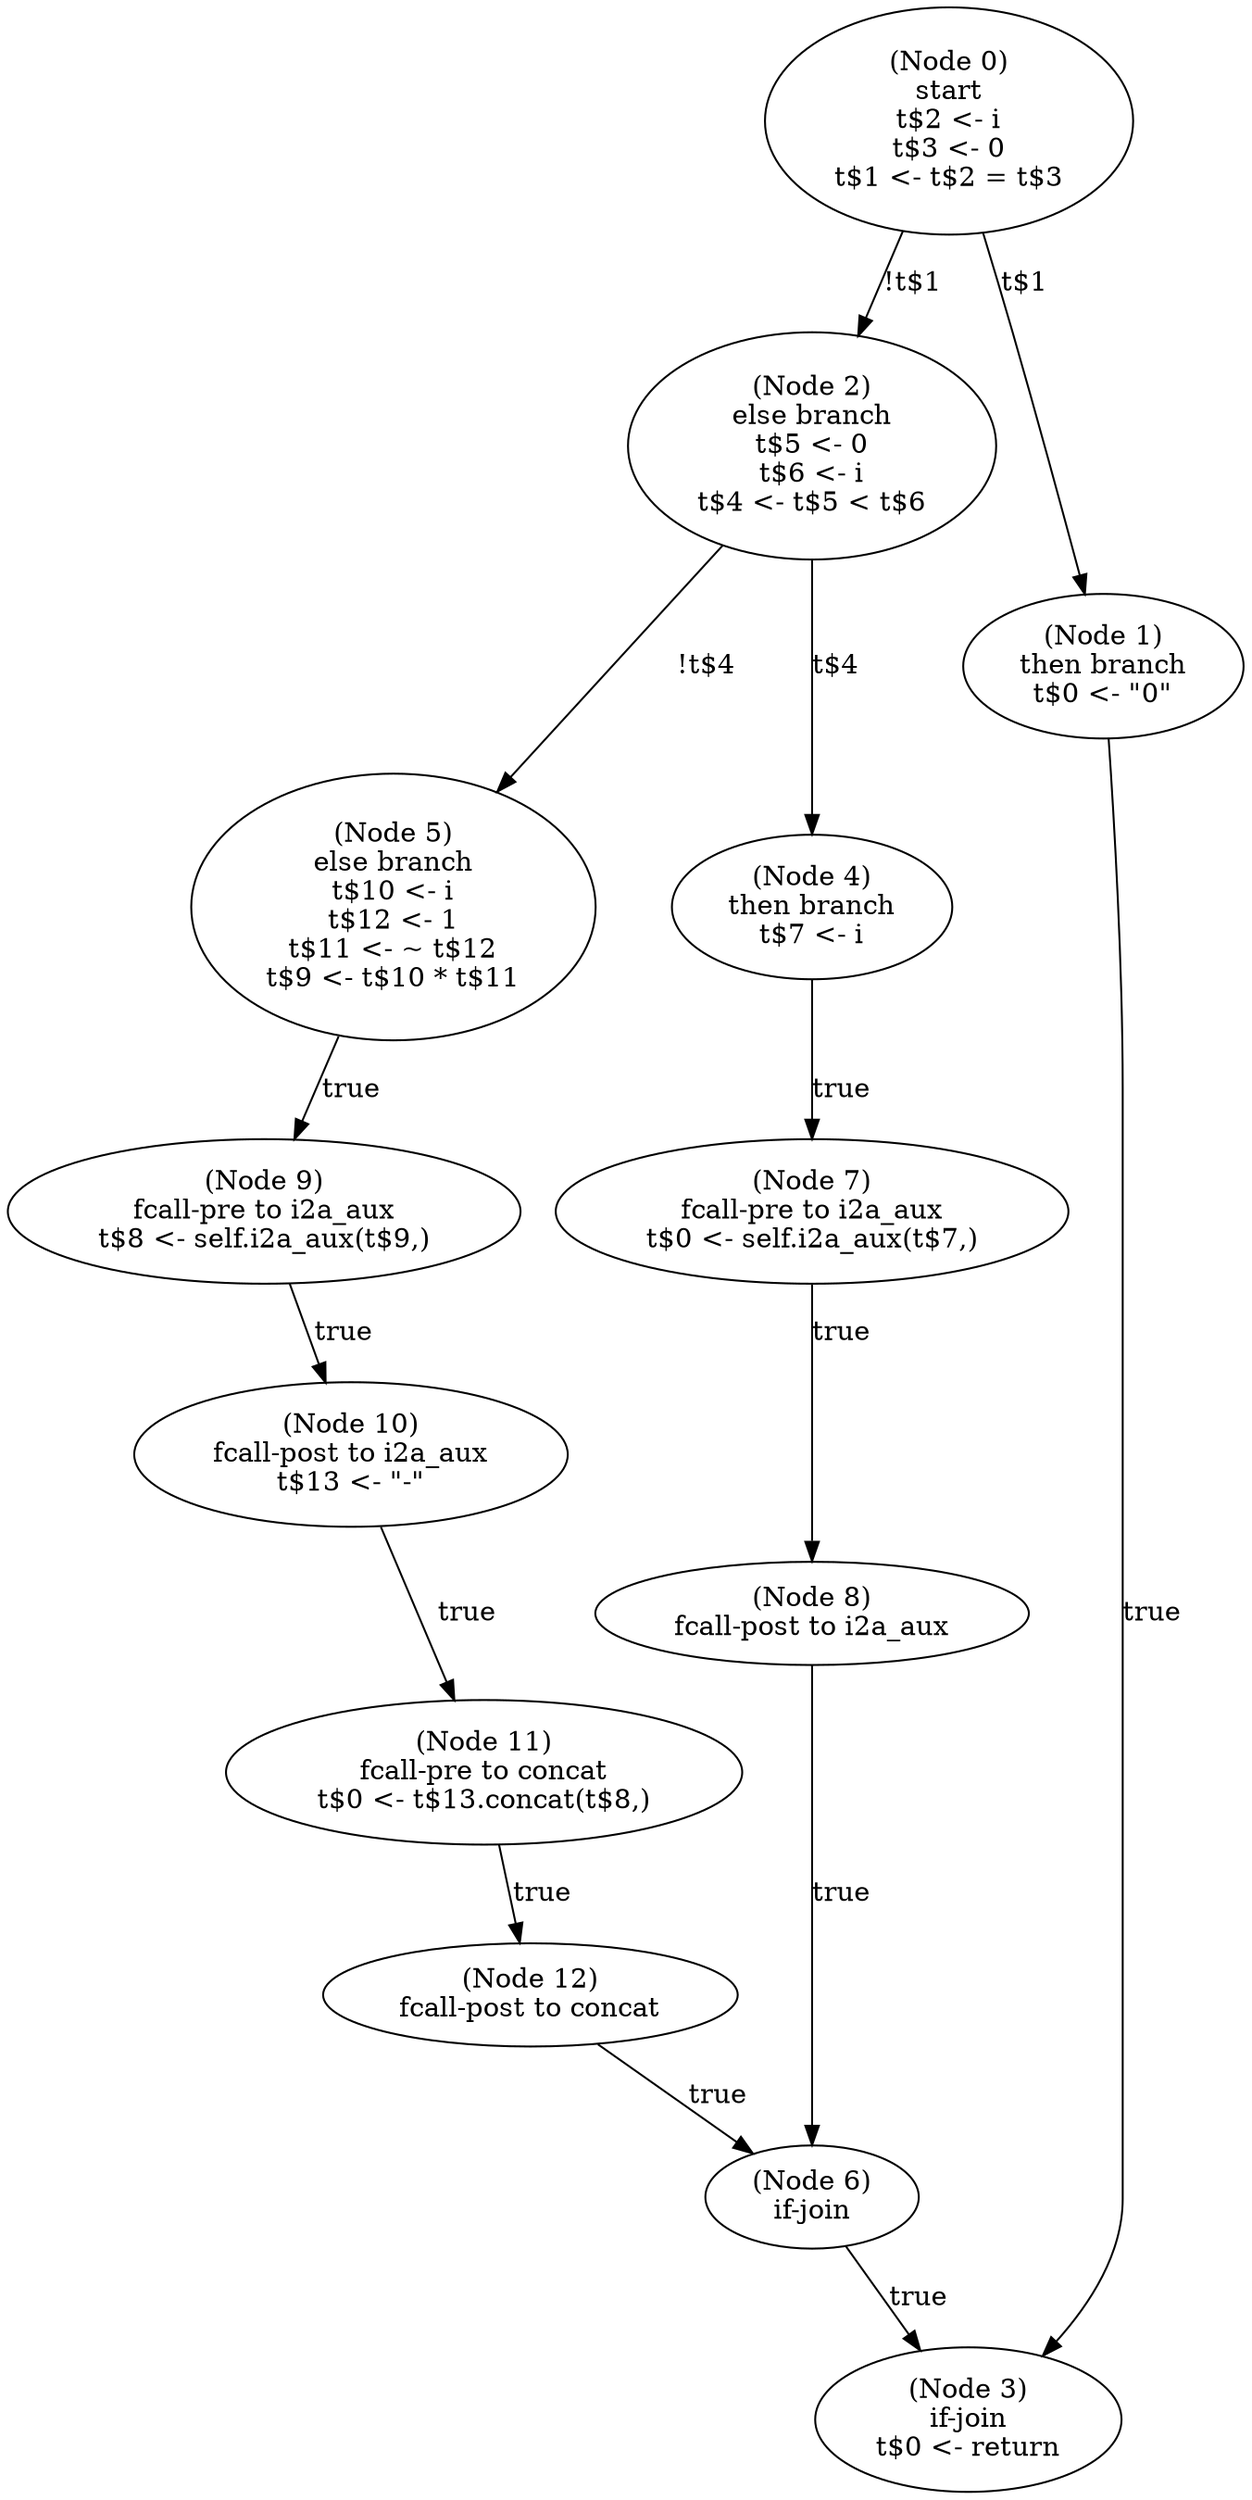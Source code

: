 digraph i2a_pre {
  n0 [label="(Node 0)\nstart\nt$2 <- i\nt$3 <- 0\nt$1 <- t$2 = t$3\n"];
 n0 -> n2 [label="!t$1"];
 n0 -> n1 [label="t$1"];
  n1 [label="(Node 1)\nthen branch\nt$0 <- \"0\"\n"];
 n1 -> n3 [label="true"];
  n2 [label="(Node 2)\nelse branch\nt$5 <- 0\nt$6 <- i\nt$4 <- t$5 < t$6\n"];
 n2 -> n5 [label="!t$4"];
 n2 -> n4 [label="t$4"];
  n3 [label="(Node 3)\nif-join\nt$0 <- return\n"];
  n4 [label="(Node 4)\nthen branch\nt$7 <- i\n"];
 n4 -> n7 [label="true"];
  n5 [label="(Node 5)\nelse branch\nt$10 <- i\nt$12 <- 1\nt$11 <- ~ t$12\nt$9 <- t$10 * t$11\n"];
 n5 -> n9 [label="true"];
  n6 [label="(Node 6)\nif-join\n"];
 n6 -> n3 [label="true"];
  n7 [label="(Node 7)\nfcall-pre to i2a_aux\nt$0 <- self.i2a_aux(t$7,)\n"];
 n7 -> n8 [label="true"];
  n8 [label="(Node 8)\nfcall-post to i2a_aux\n"];
 n8 -> n6 [label="true"];
  n9 [label="(Node 9)\nfcall-pre to i2a_aux\nt$8 <- self.i2a_aux(t$9,)\n"];
 n9 -> n10 [label="true"];
  n10 [label="(Node 10)\nfcall-post to i2a_aux\nt$13 <- \"-\"\n"];
 n10 -> n11 [label="true"];
  n11 [label="(Node 11)\nfcall-pre to concat\nt$0 <- t$13.concat(t$8,)\n"];
 n11 -> n12 [label="true"];
  n12 [label="(Node 12)\nfcall-post to concat\n"];
 n12 -> n6 [label="true"];
}
